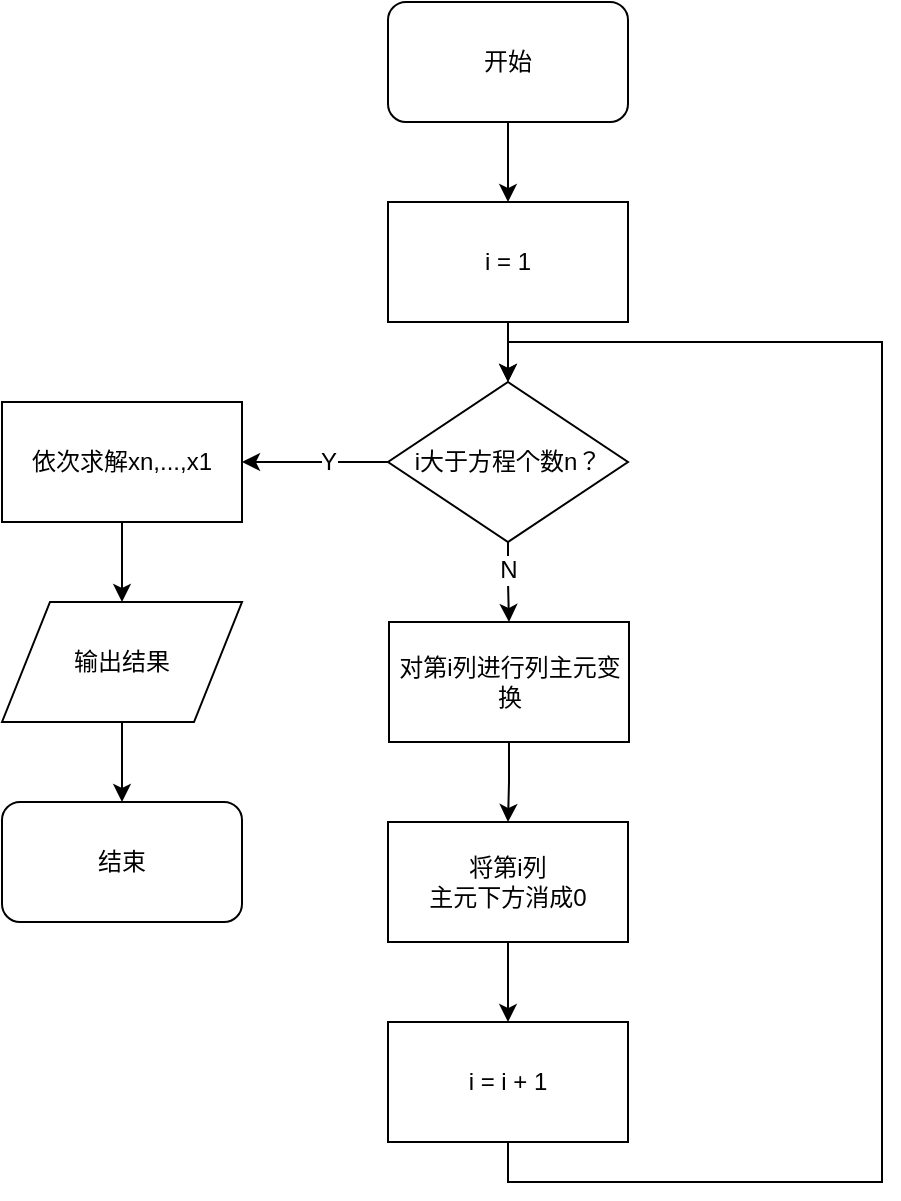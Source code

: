 <mxfile version="12.0.2" type="device" pages="1"><diagram id="hQx0YIZg9oMLAXgWwzec" name="Page-1"><mxGraphModel dx="853" dy="438" grid="1" gridSize="10" guides="1" tooltips="1" connect="1" arrows="1" fold="1" page="1" pageScale="1" pageWidth="827" pageHeight="1169" math="0" shadow="0"><root><mxCell id="0"/><mxCell id="1" parent="0"/><mxCell id="zLwINhYLGrj0p1qkSexf-10" style="edgeStyle=orthogonalEdgeStyle;rounded=0;orthogonalLoop=1;jettySize=auto;html=1;exitX=0.5;exitY=1;exitDx=0;exitDy=0;entryX=0.5;entryY=0;entryDx=0;entryDy=0;" edge="1" parent="1" source="zLwINhYLGrj0p1qkSexf-2" target="zLwINhYLGrj0p1qkSexf-3"><mxGeometry relative="1" as="geometry"/></mxCell><mxCell id="zLwINhYLGrj0p1qkSexf-2" value="开始" style="rounded=1;whiteSpace=wrap;html=1;" vertex="1" parent="1"><mxGeometry x="353" y="60" width="120" height="60" as="geometry"/></mxCell><mxCell id="zLwINhYLGrj0p1qkSexf-11" style="edgeStyle=orthogonalEdgeStyle;rounded=0;orthogonalLoop=1;jettySize=auto;html=1;exitX=0.5;exitY=1;exitDx=0;exitDy=0;" edge="1" parent="1" source="zLwINhYLGrj0p1qkSexf-3" target="zLwINhYLGrj0p1qkSexf-5"><mxGeometry relative="1" as="geometry"/></mxCell><mxCell id="zLwINhYLGrj0p1qkSexf-3" value="i = 1" style="rounded=0;whiteSpace=wrap;html=1;" vertex="1" parent="1"><mxGeometry x="353" y="160" width="120" height="60" as="geometry"/></mxCell><mxCell id="zLwINhYLGrj0p1qkSexf-7" style="edgeStyle=orthogonalEdgeStyle;rounded=0;orthogonalLoop=1;jettySize=auto;html=1;exitX=0;exitY=0.5;exitDx=0;exitDy=0;entryX=1;entryY=0.5;entryDx=0;entryDy=0;" edge="1" parent="1" source="zLwINhYLGrj0p1qkSexf-5" target="zLwINhYLGrj0p1qkSexf-6"><mxGeometry relative="1" as="geometry"/></mxCell><mxCell id="zLwINhYLGrj0p1qkSexf-8" value="Y" style="text;html=1;resizable=0;points=[];align=center;verticalAlign=middle;labelBackgroundColor=#ffffff;" vertex="1" connectable="0" parent="zLwINhYLGrj0p1qkSexf-7"><mxGeometry x="-0.166" relative="1" as="geometry"><mxPoint as="offset"/></mxGeometry></mxCell><mxCell id="zLwINhYLGrj0p1qkSexf-20" style="edgeStyle=orthogonalEdgeStyle;rounded=0;orthogonalLoop=1;jettySize=auto;html=1;exitX=0.5;exitY=1;exitDx=0;exitDy=0;entryX=0.5;entryY=0;entryDx=0;entryDy=0;" edge="1" parent="1" source="zLwINhYLGrj0p1qkSexf-5" target="zLwINhYLGrj0p1qkSexf-14"><mxGeometry relative="1" as="geometry"/></mxCell><mxCell id="zLwINhYLGrj0p1qkSexf-21" value="N" style="text;html=1;resizable=0;points=[];align=center;verticalAlign=middle;labelBackgroundColor=#ffffff;" vertex="1" connectable="0" parent="zLwINhYLGrj0p1qkSexf-20"><mxGeometry x="-0.003" y="6" relative="1" as="geometry"><mxPoint as="offset"/></mxGeometry></mxCell><mxCell id="zLwINhYLGrj0p1qkSexf-5" value="i大于方程个数n？" style="rhombus;whiteSpace=wrap;html=1;" vertex="1" parent="1"><mxGeometry x="353" y="250" width="120" height="80" as="geometry"/></mxCell><mxCell id="zLwINhYLGrj0p1qkSexf-24" style="edgeStyle=orthogonalEdgeStyle;rounded=0;orthogonalLoop=1;jettySize=auto;html=1;exitX=0.5;exitY=1;exitDx=0;exitDy=0;entryX=0.5;entryY=0;entryDx=0;entryDy=0;" edge="1" parent="1" source="zLwINhYLGrj0p1qkSexf-6" target="zLwINhYLGrj0p1qkSexf-23"><mxGeometry relative="1" as="geometry"/></mxCell><mxCell id="zLwINhYLGrj0p1qkSexf-6" value="依次求解xn,...,x1" style="rounded=0;whiteSpace=wrap;html=1;" vertex="1" parent="1"><mxGeometry x="160" y="260" width="120" height="60" as="geometry"/></mxCell><mxCell id="zLwINhYLGrj0p1qkSexf-16" style="edgeStyle=orthogonalEdgeStyle;rounded=0;orthogonalLoop=1;jettySize=auto;html=1;exitX=0.5;exitY=1;exitDx=0;exitDy=0;entryX=0.5;entryY=0;entryDx=0;entryDy=0;" edge="1" parent="1" source="zLwINhYLGrj0p1qkSexf-14" target="zLwINhYLGrj0p1qkSexf-15"><mxGeometry relative="1" as="geometry"/></mxCell><mxCell id="zLwINhYLGrj0p1qkSexf-14" value="对第i列进行列主元变换" style="rounded=0;whiteSpace=wrap;html=1;" vertex="1" parent="1"><mxGeometry x="353.5" y="370" width="120" height="60" as="geometry"/></mxCell><mxCell id="zLwINhYLGrj0p1qkSexf-18" style="edgeStyle=orthogonalEdgeStyle;rounded=0;orthogonalLoop=1;jettySize=auto;html=1;exitX=0.5;exitY=1;exitDx=0;exitDy=0;entryX=0.5;entryY=0;entryDx=0;entryDy=0;" edge="1" parent="1" source="zLwINhYLGrj0p1qkSexf-15" target="zLwINhYLGrj0p1qkSexf-17"><mxGeometry relative="1" as="geometry"/></mxCell><mxCell id="zLwINhYLGrj0p1qkSexf-15" value="将第i列&lt;br&gt;主元下方消成0" style="rounded=0;whiteSpace=wrap;html=1;" vertex="1" parent="1"><mxGeometry x="353" y="470" width="120" height="60" as="geometry"/></mxCell><mxCell id="zLwINhYLGrj0p1qkSexf-22" style="edgeStyle=orthogonalEdgeStyle;rounded=0;orthogonalLoop=1;jettySize=auto;html=1;exitX=0.5;exitY=1;exitDx=0;exitDy=0;entryX=0.5;entryY=0;entryDx=0;entryDy=0;" edge="1" parent="1" source="zLwINhYLGrj0p1qkSexf-17" target="zLwINhYLGrj0p1qkSexf-5"><mxGeometry relative="1" as="geometry"><Array as="points"><mxPoint x="413" y="650"/><mxPoint x="600" y="650"/><mxPoint x="600" y="230"/><mxPoint x="413" y="230"/></Array></mxGeometry></mxCell><mxCell id="zLwINhYLGrj0p1qkSexf-17" value="i = i + 1" style="rounded=0;whiteSpace=wrap;html=1;" vertex="1" parent="1"><mxGeometry x="353" y="570" width="120" height="60" as="geometry"/></mxCell><mxCell id="zLwINhYLGrj0p1qkSexf-26" style="edgeStyle=orthogonalEdgeStyle;rounded=0;orthogonalLoop=1;jettySize=auto;html=1;exitX=0.5;exitY=1;exitDx=0;exitDy=0;entryX=0.5;entryY=0;entryDx=0;entryDy=0;" edge="1" parent="1" source="zLwINhYLGrj0p1qkSexf-23" target="zLwINhYLGrj0p1qkSexf-25"><mxGeometry relative="1" as="geometry"/></mxCell><mxCell id="zLwINhYLGrj0p1qkSexf-23" value="输出结果" style="shape=parallelogram;perimeter=parallelogramPerimeter;whiteSpace=wrap;html=1;" vertex="1" parent="1"><mxGeometry x="160" y="360" width="120" height="60" as="geometry"/></mxCell><mxCell id="zLwINhYLGrj0p1qkSexf-25" value="结束" style="rounded=1;whiteSpace=wrap;html=1;" vertex="1" parent="1"><mxGeometry x="160" y="460" width="120" height="60" as="geometry"/></mxCell></root></mxGraphModel></diagram></mxfile>